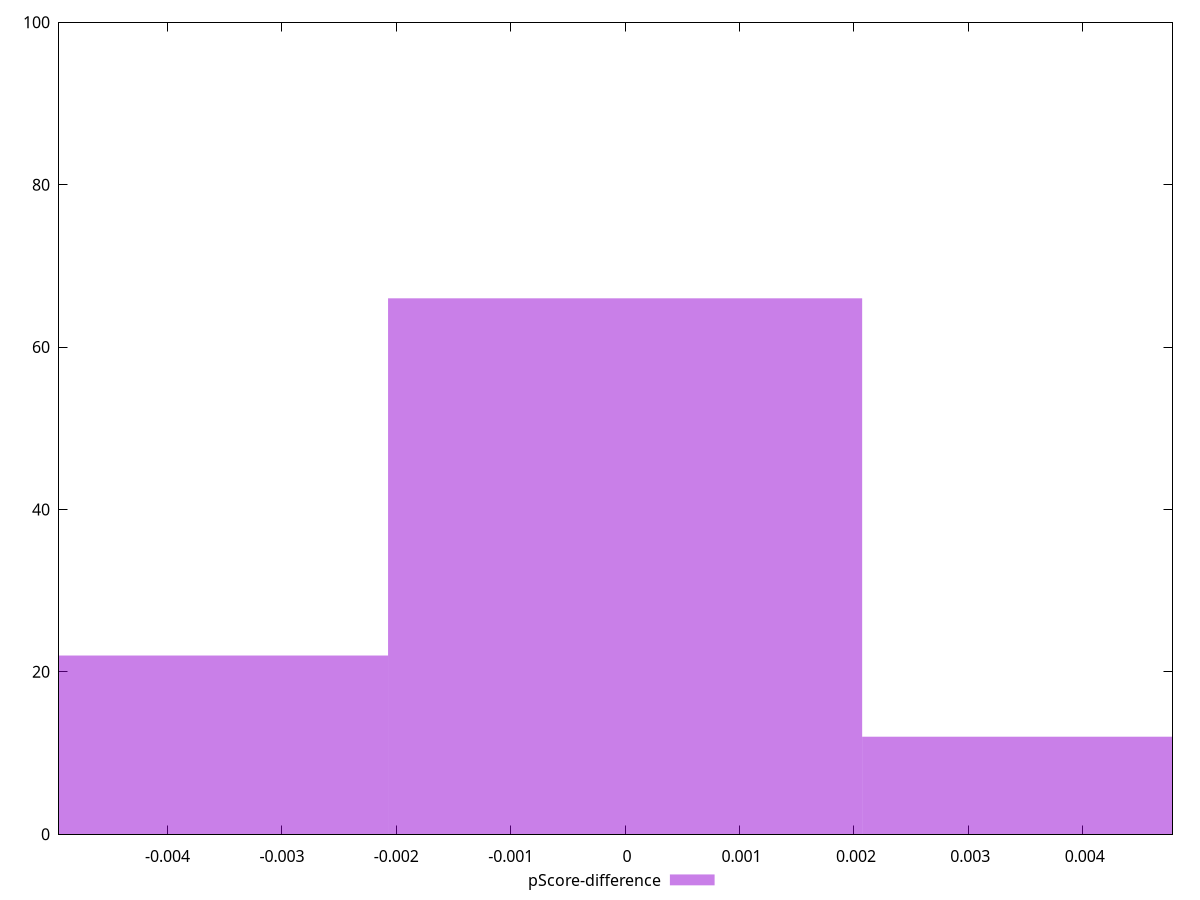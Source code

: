 reset

$pScoreDifference <<EOF
0 66
0.004143901382255619 12
-0.004143901382255619 22
EOF

set key outside below
set boxwidth 0.004143901382255619
set xrange [-0.004948010321862872:0.004784384894783611]
set yrange [0:100]
set trange [0:100]
set style fill transparent solid 0.5 noborder
set terminal svg size 640, 490 enhanced background rgb 'white'
set output "report_00025_2021-02-22T21:38:55.199Z/first-cpu-idle/samples/pages+cached+noadtech/pScore-difference/histogram.svg"

plot $pScoreDifference title "pScore-difference" with boxes

reset
